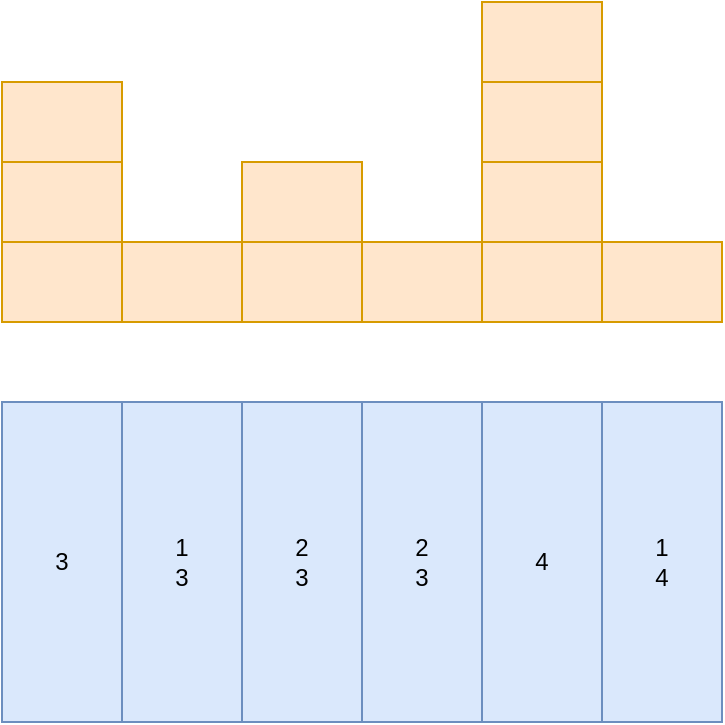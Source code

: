 <mxfile version="14.8.0" type="github">
  <diagram id="o-cKrSj-kFKMY0IviBqT" name="Page-1">
    <mxGraphModel dx="946" dy="1705" grid="1" gridSize="10" guides="1" tooltips="1" connect="1" arrows="1" fold="1" page="1" pageScale="1" pageWidth="827" pageHeight="1169" math="0" shadow="0">
      <root>
        <mxCell id="0" />
        <mxCell id="1" parent="0" />
        <mxCell id="zA8ibZnCmnQFSK4jblsp-33" value="" style="rounded=0;whiteSpace=wrap;html=1;fillColor=#ffe6cc;strokeColor=#d79b00;" vertex="1" parent="1">
          <mxGeometry x="320" y="100" width="60" height="40" as="geometry" />
        </mxCell>
        <mxCell id="zA8ibZnCmnQFSK4jblsp-34" value="" style="rounded=0;whiteSpace=wrap;html=1;fillColor=#ffe6cc;strokeColor=#d79b00;" vertex="1" parent="1">
          <mxGeometry x="260" y="60" width="60" height="40" as="geometry" />
        </mxCell>
        <mxCell id="zA8ibZnCmnQFSK4jblsp-35" value="" style="rounded=0;whiteSpace=wrap;html=1;fillColor=#ffe6cc;strokeColor=#d79b00;" vertex="1" parent="1">
          <mxGeometry x="380" y="100" width="60" height="40" as="geometry" />
        </mxCell>
        <mxCell id="zA8ibZnCmnQFSK4jblsp-36" value="" style="rounded=0;whiteSpace=wrap;html=1;fillColor=#ffe6cc;strokeColor=#d79b00;" vertex="1" parent="1">
          <mxGeometry x="440" y="100" width="60" height="40" as="geometry" />
        </mxCell>
        <mxCell id="zA8ibZnCmnQFSK4jblsp-37" value="" style="rounded=0;whiteSpace=wrap;html=1;fillColor=#ffe6cc;strokeColor=#d79b00;" vertex="1" parent="1">
          <mxGeometry x="260" y="20" width="60" height="40" as="geometry" />
        </mxCell>
        <mxCell id="zA8ibZnCmnQFSK4jblsp-38" value="" style="rounded=0;whiteSpace=wrap;html=1;fillColor=#ffe6cc;strokeColor=#d79b00;" vertex="1" parent="1">
          <mxGeometry x="380" y="60" width="60" height="40" as="geometry" />
        </mxCell>
        <mxCell id="zA8ibZnCmnQFSK4jblsp-39" value="" style="rounded=0;whiteSpace=wrap;html=1;fillColor=#ffe6cc;strokeColor=#d79b00;" vertex="1" parent="1">
          <mxGeometry x="500" y="100" width="60" height="40" as="geometry" />
        </mxCell>
        <mxCell id="zA8ibZnCmnQFSK4jblsp-40" value="" style="rounded=0;whiteSpace=wrap;html=1;fillColor=#ffe6cc;strokeColor=#d79b00;" vertex="1" parent="1">
          <mxGeometry x="500" y="60" width="60" height="40" as="geometry" />
        </mxCell>
        <mxCell id="zA8ibZnCmnQFSK4jblsp-41" value="" style="rounded=0;whiteSpace=wrap;html=1;fillColor=#ffe6cc;strokeColor=#d79b00;" vertex="1" parent="1">
          <mxGeometry x="500" y="20" width="60" height="40" as="geometry" />
        </mxCell>
        <mxCell id="zA8ibZnCmnQFSK4jblsp-42" value="" style="rounded=0;whiteSpace=wrap;html=1;fillColor=#ffe6cc;strokeColor=#d79b00;" vertex="1" parent="1">
          <mxGeometry x="500" y="-20" width="60" height="40" as="geometry" />
        </mxCell>
        <mxCell id="zA8ibZnCmnQFSK4jblsp-43" value="" style="rounded=0;whiteSpace=wrap;html=1;fillColor=#ffe6cc;strokeColor=#d79b00;" vertex="1" parent="1">
          <mxGeometry x="560" y="100" width="60" height="40" as="geometry" />
        </mxCell>
        <mxCell id="zA8ibZnCmnQFSK4jblsp-44" value="3" style="rounded=0;whiteSpace=wrap;html=1;fillColor=#dae8fc;strokeColor=#6c8ebf;" vertex="1" parent="1">
          <mxGeometry x="260" y="180" width="60" height="160" as="geometry" />
        </mxCell>
        <mxCell id="zA8ibZnCmnQFSK4jblsp-45" value="1&lt;br&gt;3" style="rounded=0;whiteSpace=wrap;html=1;fillColor=#dae8fc;strokeColor=#6c8ebf;" vertex="1" parent="1">
          <mxGeometry x="320" y="180" width="60" height="160" as="geometry" />
        </mxCell>
        <mxCell id="zA8ibZnCmnQFSK4jblsp-57" value="2&lt;br&gt;3" style="rounded=0;whiteSpace=wrap;html=1;fillColor=#dae8fc;strokeColor=#6c8ebf;" vertex="1" parent="1">
          <mxGeometry x="380" y="180" width="60" height="160" as="geometry" />
        </mxCell>
        <mxCell id="zA8ibZnCmnQFSK4jblsp-70" value="" style="rounded=0;whiteSpace=wrap;html=1;fillColor=#ffe6cc;strokeColor=#d79b00;" vertex="1" parent="1">
          <mxGeometry x="260" y="100" width="60" height="40" as="geometry" />
        </mxCell>
        <mxCell id="zA8ibZnCmnQFSK4jblsp-93" value="2&lt;br&gt;3" style="rounded=0;whiteSpace=wrap;html=1;fillColor=#dae8fc;strokeColor=#6c8ebf;" vertex="1" parent="1">
          <mxGeometry x="440" y="180" width="60" height="160" as="geometry" />
        </mxCell>
        <mxCell id="zA8ibZnCmnQFSK4jblsp-94" value="4" style="rounded=0;whiteSpace=wrap;html=1;fillColor=#dae8fc;strokeColor=#6c8ebf;" vertex="1" parent="1">
          <mxGeometry x="500" y="180" width="60" height="160" as="geometry" />
        </mxCell>
        <mxCell id="zA8ibZnCmnQFSK4jblsp-95" value="1&lt;br&gt;4" style="rounded=0;whiteSpace=wrap;html=1;fillColor=#dae8fc;strokeColor=#6c8ebf;" vertex="1" parent="1">
          <mxGeometry x="560" y="180" width="60" height="160" as="geometry" />
        </mxCell>
      </root>
    </mxGraphModel>
  </diagram>
</mxfile>
